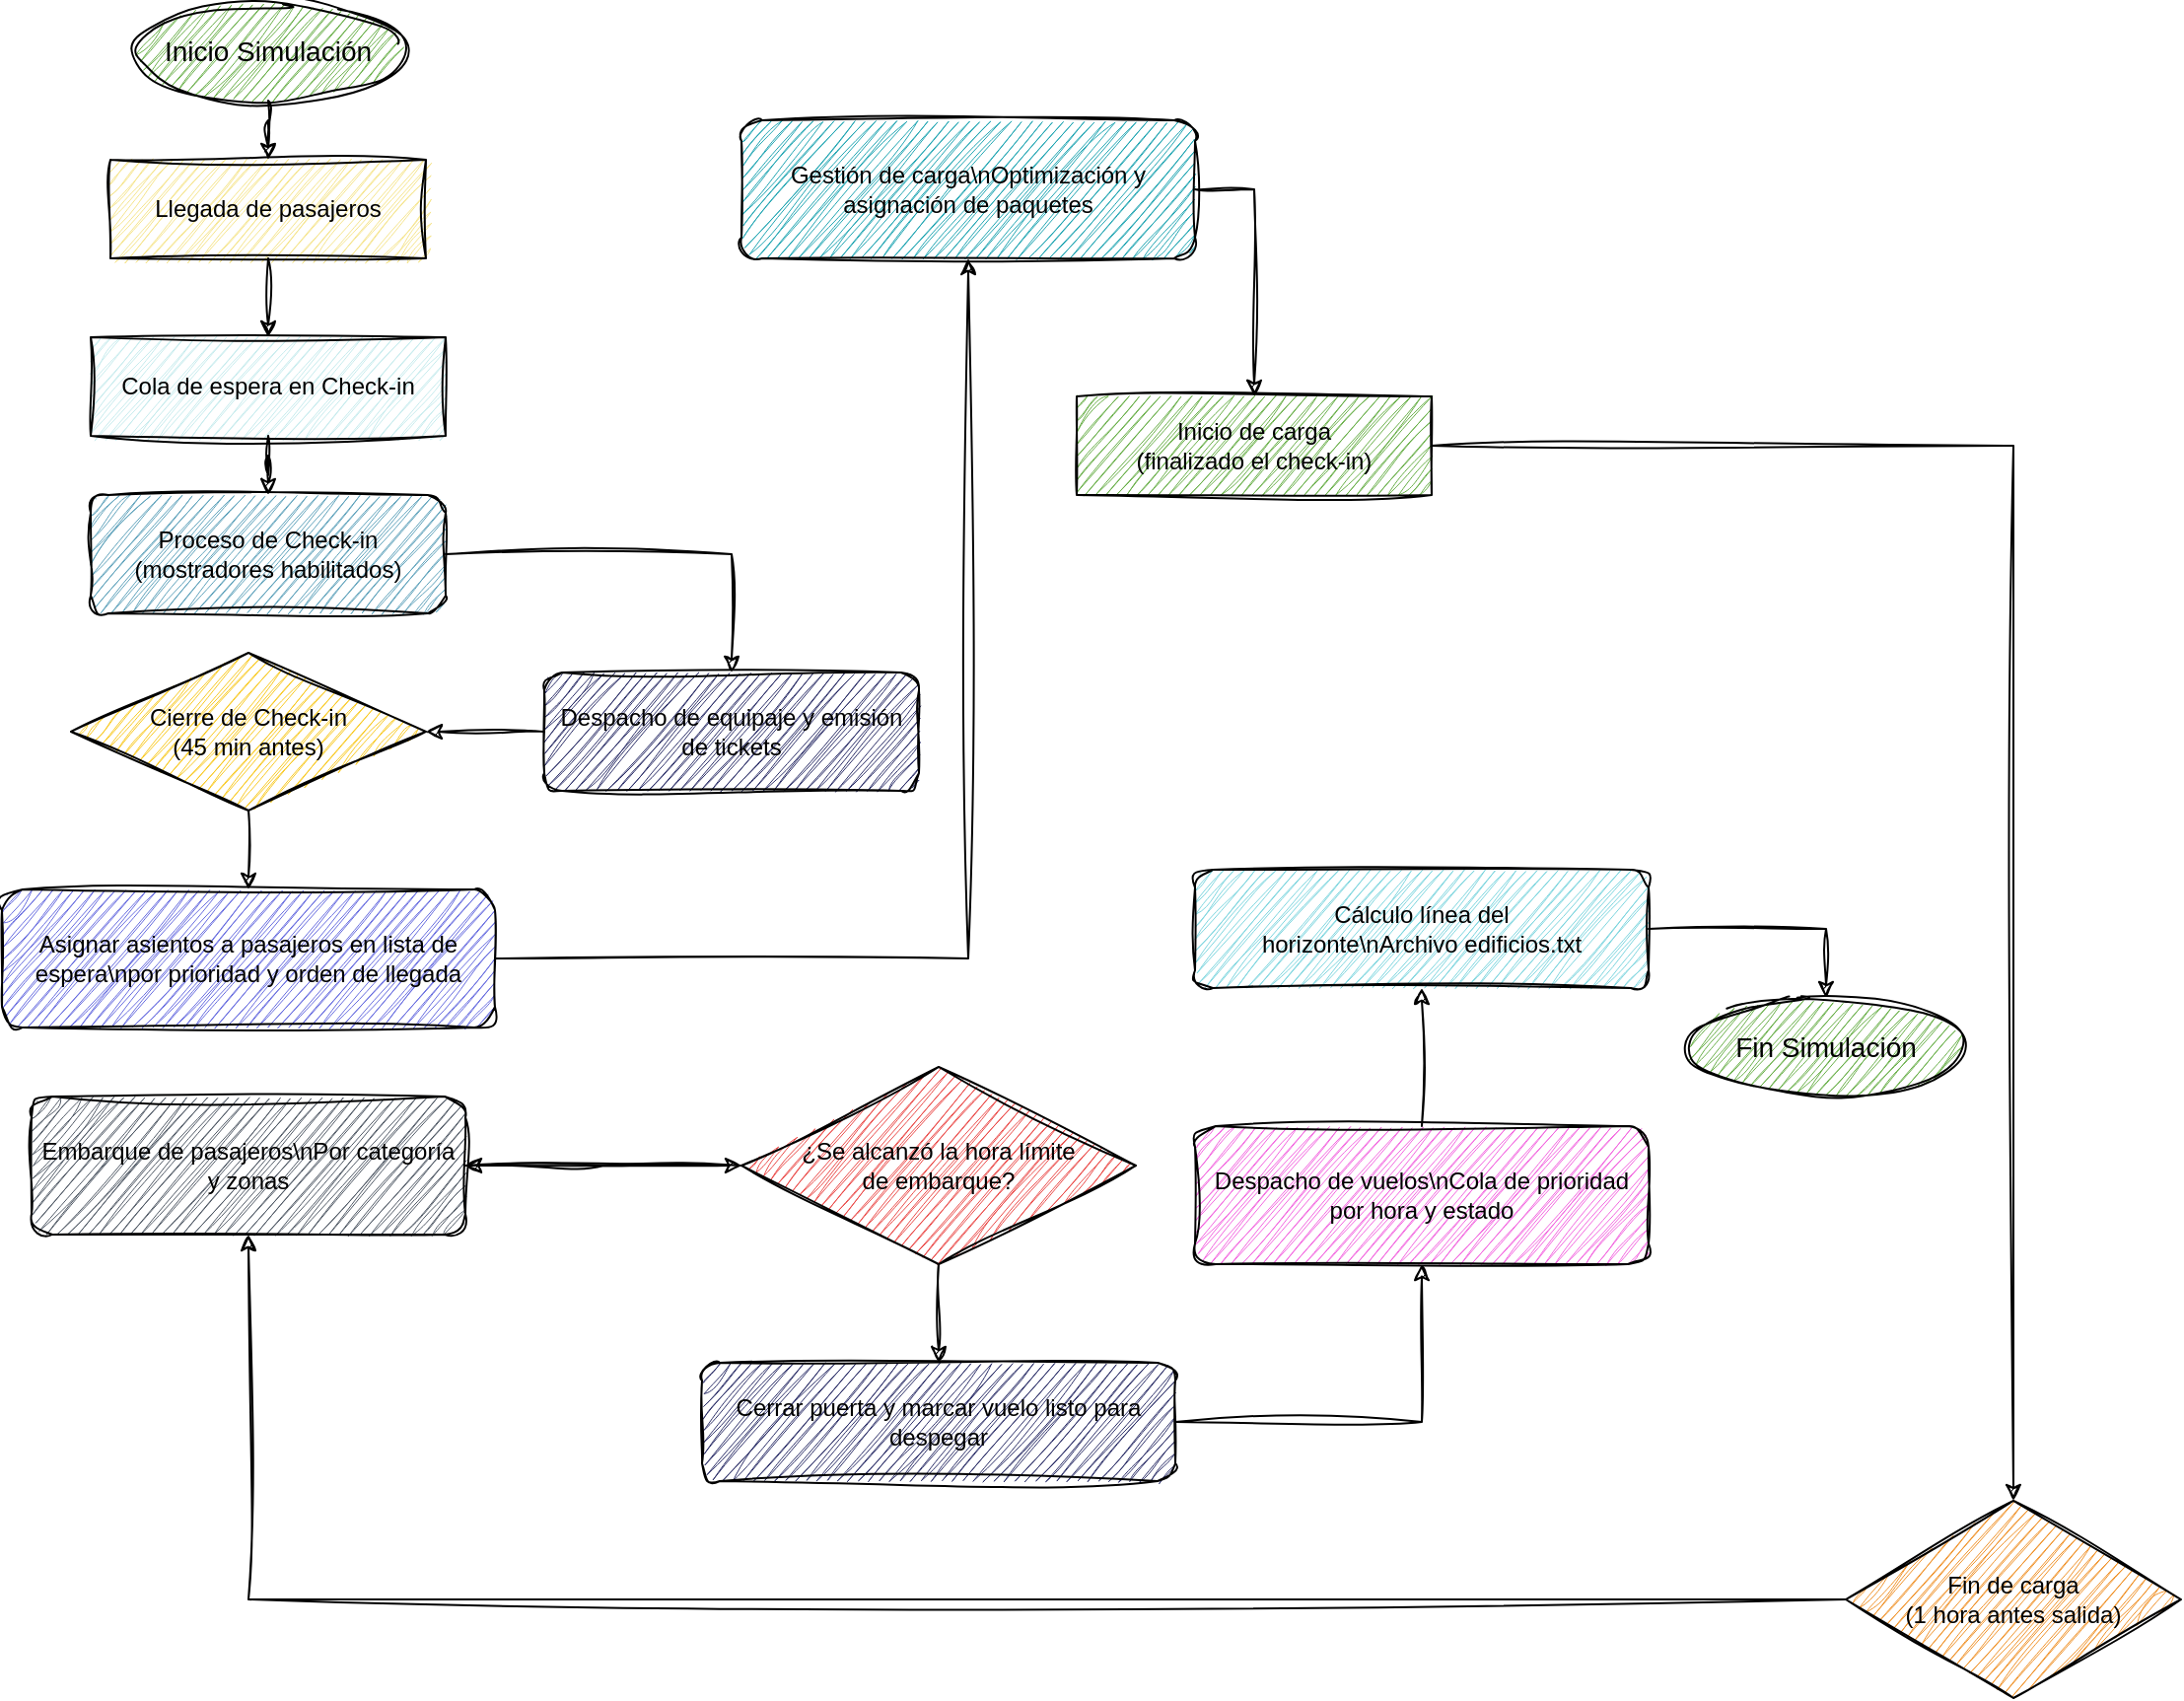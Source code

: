 <mxfile version="27.0.9">
  <diagram id="sigoa-flujo" name="Flujo SIGOA">
    <mxGraphModel dx="1426" dy="841" grid="1" gridSize="10" guides="1" tooltips="1" connect="1" arrows="1" fold="1" page="1" pageScale="1" pageWidth="827" pageHeight="1169" math="0" shadow="0">
      <root>
        <mxCell id="0" />
        <mxCell id="1" parent="0" />
        <mxCell id="inicio" value="Inicio Simulación" style="ellipse;whiteSpace=wrap;html=1;fillColor=#6AB04A;fontSize=14;fontColor=#000000;sketch=1;curveFitting=1;jiggle=2;" parent="1" vertex="1">
          <mxGeometry x="140" y="30" width="140" height="50" as="geometry" />
        </mxCell>
        <mxCell id="llegadaPasajeros" value="Llegada de pasajeros" style="rectangle;whiteSpace=wrap;html=1;fillColor=#f6e58d;fontSize=12;sketch=1;curveFitting=1;jiggle=2;fontColor=#000000;" parent="1" vertex="1">
          <mxGeometry x="130" y="110" width="160" height="50" as="geometry" />
        </mxCell>
        <mxCell id="colaCheckIn" value="Cola de espera en Check-in" style="parallelogram;whiteSpace=wrap;html=1;fillColor=#c7ecee;fontSize=12;sketch=1;curveFitting=1;jiggle=2;fontColor=#000000;" parent="1" vertex="1">
          <mxGeometry x="120" y="200" width="180" height="50" as="geometry" />
        </mxCell>
        <mxCell id="checkIn" value="Proceso de Check-in&lt;div&gt;(mostradores habilitados)&lt;/div&gt;" style="rectangle;rounded=1;whiteSpace=wrap;html=1;fillColor=#60a3bc;fontSize=12;fontColor=#000000;sketch=1;curveFitting=1;jiggle=2;" parent="1" vertex="1">
          <mxGeometry x="120" y="280" width="180" height="60" as="geometry" />
        </mxCell>
        <mxCell id="equipaje" value="Despacho de equipaje y emisión de tickets" style="rectangle;rounded=1;whiteSpace=wrap;html=1;fillColor=#30336b;fontSize=12;fontColor=#000000;sketch=1;curveFitting=1;jiggle=2;" parent="1" vertex="1">
          <mxGeometry x="350" y="370" width="190" height="60" as="geometry" />
        </mxCell>
        <mxCell id="cierreCheckIn" value="Cierre de Check-in&lt;div&gt;(45 min antes)&lt;/div&gt;" style="rhombus;whiteSpace=wrap;html=1;fillColor=#f9ca24;fontSize=12;sketch=1;curveFitting=1;jiggle=2;fontColor=#000000;" parent="1" vertex="1">
          <mxGeometry x="110" y="360" width="180" height="80" as="geometry" />
        </mxCell>
        <mxCell id="asignarListaEspera" value="Asignar asientos a pasajeros en lista de espera\npor prioridad y orden de llegada" style="rectangle;rounded=1;whiteSpace=wrap;html=1;fillColor=#686de0;fontSize=12;fontColor=#000000;sketch=1;curveFitting=1;jiggle=2;" parent="1" vertex="1">
          <mxGeometry x="75" y="480" width="250" height="70" as="geometry" />
        </mxCell>
        <mxCell id="gestionCarga" value="Gestión de carga\nOptimización y asignación de paquetes" style="rectangle;rounded=1;whiteSpace=wrap;html=1;fillColor=#22a6b3;fontSize=12;fontColor=#000000;sketch=1;curveFitting=1;jiggle=2;" parent="1" vertex="1">
          <mxGeometry x="450" y="90" width="230" height="70" as="geometry" />
        </mxCell>
        <mxCell id="inicioCarga" value="Inicio de carga&lt;div&gt;(finalizado el check-in)&lt;/div&gt;" style="rectangle;whiteSpace=wrap;html=1;fillColor=#6ab04a;fontSize=12;fontColor=#000000;sketch=1;curveFitting=1;jiggle=2;" parent="1" vertex="1">
          <mxGeometry x="620" y="230" width="180" height="50" as="geometry" />
        </mxCell>
        <mxCell id="finCarga" value="Fin de carga&lt;div&gt;(1 hora antes salida)&lt;/div&gt;" style="rhombus;whiteSpace=wrap;html=1;fillColor=#f0932b;fontSize=12;sketch=1;curveFitting=1;jiggle=2;fontColor=#000000;" parent="1" vertex="1">
          <mxGeometry x="1010" y="790" width="170" height="100" as="geometry" />
        </mxCell>
        <mxCell id="embarque" value="Embarque de pasajeros\nPor categoría y zonas" style="rectangle;rounded=1;whiteSpace=wrap;html=1;fillColor=#535c68;fontSize=12;fontColor=#000000;sketch=1;curveFitting=1;jiggle=2;" parent="1" vertex="1">
          <mxGeometry x="90" y="585" width="220" height="70" as="geometry" />
        </mxCell>
        <mxCell id="horaLimiteEmbarque" value="¿Se alcanzó la hora límite&lt;br&gt;de embarque?" style="rhombus;whiteSpace=wrap;html=1;fillColor=#eb4d4b;fontSize=12;fontColor=#000000;sketch=1;curveFitting=1;jiggle=2;" parent="1" vertex="1">
          <mxGeometry x="450" y="570" width="200" height="100" as="geometry" />
        </mxCell>
        <mxCell id="cierrePuerta" value="Cerrar puerta y marcar vuelo listo para despegar" style="rectangle;rounded=1;whiteSpace=wrap;html=1;fillColor=#30336b;fontSize=12;fontColor=#000000;sketch=1;curveFitting=1;jiggle=2;" parent="1" vertex="1">
          <mxGeometry x="430" y="720" width="240" height="60" as="geometry" />
        </mxCell>
        <mxCell id="despachoVuelo" value="Despacho de vuelos\nCola de prioridad por hora y estado" style="rectangle;rounded=1;whiteSpace=wrap;html=1;fillColor=#f368e0;fontSize=12;fontColor=#000000;sketch=1;curveFitting=1;jiggle=2;" parent="1" vertex="1">
          <mxGeometry x="680" y="600" width="230" height="70" as="geometry" />
        </mxCell>
        <mxCell id="calculoHorizonte" value="Cálculo línea del&lt;div&gt;horizonte\nArchivo edificios.txt&lt;/div&gt;" style="rectangle;rounded=1;whiteSpace=wrap;html=1;fillColor=#7ed6df;fontSize=12;fontColor=#000000;sketch=1;curveFitting=1;jiggle=2;" parent="1" vertex="1">
          <mxGeometry x="680" y="470" width="230" height="60" as="geometry" />
        </mxCell>
        <mxCell id="fin" value="Fin Simulación" style="ellipse;whiteSpace=wrap;html=1;fillColor=#6AB04A;fontSize=14;fontColor=#000000;sketch=1;curveFitting=1;jiggle=2;" parent="1" vertex="1">
          <mxGeometry x="930" y="535" width="140" height="50" as="geometry" />
        </mxCell>
        <mxCell id="e1" style="edgeStyle=orthogonalEdgeStyle;rounded=0;orthogonalLoop=1;jettySize=auto;html=1;sketch=1;curveFitting=1;jiggle=2;fontColor=#000000;" parent="1" source="inicio" target="llegadaPasajeros" edge="1">
          <mxGeometry relative="1" as="geometry" />
        </mxCell>
        <mxCell id="e2" style="edgeStyle=orthogonalEdgeStyle;rounded=0;orthogonalLoop=1;jettySize=auto;html=1;sketch=1;curveFitting=1;jiggle=2;fontColor=#000000;" parent="1" source="llegadaPasajeros" target="colaCheckIn" edge="1">
          <mxGeometry relative="1" as="geometry" />
        </mxCell>
        <mxCell id="e3" style="edgeStyle=orthogonalEdgeStyle;rounded=0;orthogonalLoop=1;jettySize=auto;html=1;sketch=1;curveFitting=1;jiggle=2;fontColor=#000000;" parent="1" source="colaCheckIn" target="checkIn" edge="1">
          <mxGeometry relative="1" as="geometry" />
        </mxCell>
        <mxCell id="e4" style="edgeStyle=orthogonalEdgeStyle;rounded=0;orthogonalLoop=1;jettySize=auto;html=1;sketch=1;curveFitting=1;jiggle=2;fontColor=#000000;" parent="1" source="checkIn" target="equipaje" edge="1">
          <mxGeometry relative="1" as="geometry" />
        </mxCell>
        <mxCell id="e5" style="edgeStyle=orthogonalEdgeStyle;rounded=0;orthogonalLoop=1;jettySize=auto;html=1;sketch=1;curveFitting=1;jiggle=2;fontColor=#000000;" parent="1" source="equipaje" target="cierreCheckIn" edge="1">
          <mxGeometry relative="1" as="geometry" />
        </mxCell>
        <mxCell id="e6" style="edgeStyle=orthogonalEdgeStyle;rounded=0;orthogonalLoop=1;jettySize=auto;html=1;sketch=1;curveFitting=1;jiggle=2;fontColor=#000000;" parent="1" source="cierreCheckIn" target="asignarListaEspera" edge="1">
          <mxGeometry relative="1" as="geometry" />
        </mxCell>
        <mxCell id="e7" style="edgeStyle=orthogonalEdgeStyle;rounded=0;orthogonalLoop=1;jettySize=auto;html=1;sketch=1;curveFitting=1;jiggle=2;fontColor=#000000;" parent="1" source="asignarListaEspera" target="gestionCarga" edge="1">
          <mxGeometry relative="1" as="geometry" />
        </mxCell>
        <mxCell id="e8" style="edgeStyle=orthogonalEdgeStyle;rounded=0;orthogonalLoop=1;jettySize=auto;html=1;sketch=1;curveFitting=1;jiggle=2;fontColor=#000000;" parent="1" source="gestionCarga" target="inicioCarga" edge="1">
          <mxGeometry relative="1" as="geometry">
            <Array as="points">
              <mxPoint x="710" y="125" />
            </Array>
          </mxGeometry>
        </mxCell>
        <mxCell id="e9" style="edgeStyle=orthogonalEdgeStyle;rounded=0;orthogonalLoop=1;jettySize=auto;html=1;sketch=1;curveFitting=1;jiggle=2;fontColor=#000000;" parent="1" source="inicioCarga" target="finCarga" edge="1">
          <mxGeometry relative="1" as="geometry" />
        </mxCell>
        <mxCell id="e10" style="edgeStyle=orthogonalEdgeStyle;rounded=0;orthogonalLoop=1;jettySize=auto;html=1;sketch=1;curveFitting=1;jiggle=2;fontColor=#000000;" parent="1" source="finCarga" target="embarque" edge="1">
          <mxGeometry relative="1" as="geometry" />
        </mxCell>
        <mxCell id="e11" style="edgeStyle=orthogonalEdgeStyle;rounded=0;orthogonalLoop=1;jettySize=auto;html=1;sketch=1;curveFitting=1;jiggle=2;fontColor=#000000;" parent="1" source="embarque" target="horaLimiteEmbarque" edge="1">
          <mxGeometry relative="1" as="geometry" />
        </mxCell>
        <mxCell id="e12" style="edgeStyle=orthogonalEdgeStyle;rounded=0;orthogonalLoop=1;jettySize=auto;html=1;sketch=1;curveFitting=1;jiggle=2;fontColor=#000000;" parent="1" source="horaLimiteEmbarque" target="cierrePuerta" edge="1">
          <mxGeometry relative="1" as="geometry" />
          <mxPoint x="480" y="565" as="targetPoint" />
        </mxCell>
        <mxCell id="e13" style="edgeStyle=orthogonalEdgeStyle;rounded=0;orthogonalLoop=1;jettySize=auto;html=1;sketch=1;curveFitting=1;jiggle=2;fontColor=#000000;" parent="1" source="cierrePuerta" target="despachoVuelo" edge="1">
          <mxGeometry relative="1" as="geometry" />
        </mxCell>
        <mxCell id="e14" style="edgeStyle=orthogonalEdgeStyle;rounded=0;orthogonalLoop=1;jettySize=auto;html=1;sketch=1;curveFitting=1;jiggle=2;fontColor=#000000;" parent="1" source="despachoVuelo" target="calculoHorizonte" edge="1">
          <mxGeometry relative="1" as="geometry" />
        </mxCell>
        <mxCell id="e15" style="edgeStyle=orthogonalEdgeStyle;rounded=0;orthogonalLoop=1;jettySize=auto;html=1;sketch=1;curveFitting=1;jiggle=2;fontColor=#000000;" parent="1" source="calculoHorizonte" target="fin" edge="1">
          <mxGeometry relative="1" as="geometry" />
        </mxCell>
        <mxCell id="e16" style="edgeStyle=elbowEdgeStyle;rounded=0;orthogonalLoop=1;jettySize=auto;html=1;sketch=1;curveFitting=1;jiggle=2;fontColor=#000000;" parent="1" source="horaLimiteEmbarque" target="embarque" edge="1">
          <mxGeometry relative="1" as="geometry" />
          <mxPoint x="380" y="490" as="targetPoint" />
        </mxCell>
      </root>
    </mxGraphModel>
  </diagram>
</mxfile>
